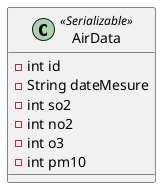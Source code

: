 @startuml

class AirData <<Serializable>>{
    - int id
    - String dateMesure
    - int so2
    - int no2
    - int o3
    - int pm10
}


@enduml
